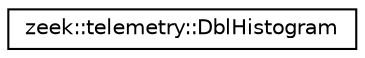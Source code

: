 digraph "Graphical Class Hierarchy"
{
 // LATEX_PDF_SIZE
  edge [fontname="Helvetica",fontsize="10",labelfontname="Helvetica",labelfontsize="10"];
  node [fontname="Helvetica",fontsize="10",shape=record];
  rankdir="LR";
  Node0 [label="zeek::telemetry::DblHistogram",height=0.2,width=0.4,color="black", fillcolor="white", style="filled",URL="$d3/d2d/classzeek_1_1telemetry_1_1DblHistogram.html",tooltip=" "];
}
